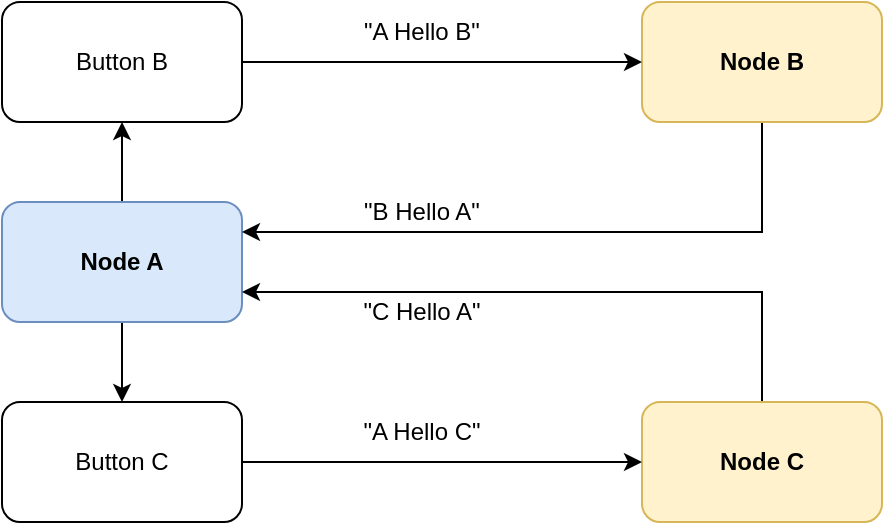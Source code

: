 <mxfile version="26.2.14">
  <diagram name="Page-1" id="ZQJqmeM5jJinDlFDusf7">
    <mxGraphModel dx="910" dy="468" grid="1" gridSize="10" guides="1" tooltips="1" connect="1" arrows="1" fold="1" page="1" pageScale="1" pageWidth="850" pageHeight="1100" math="0" shadow="0">
      <root>
        <mxCell id="0" />
        <mxCell id="1" parent="0" />
        <mxCell id="sBpol9-qq63Yt6XE-VIS-6" value="" style="edgeStyle=orthogonalEdgeStyle;rounded=0;orthogonalLoop=1;jettySize=auto;html=1;" edge="1" parent="1" source="sBpol9-qq63Yt6XE-VIS-1" target="sBpol9-qq63Yt6XE-VIS-4">
          <mxGeometry relative="1" as="geometry" />
        </mxCell>
        <mxCell id="sBpol9-qq63Yt6XE-VIS-7" value="" style="edgeStyle=orthogonalEdgeStyle;rounded=0;orthogonalLoop=1;jettySize=auto;html=1;" edge="1" parent="1" source="sBpol9-qq63Yt6XE-VIS-1" target="sBpol9-qq63Yt6XE-VIS-5">
          <mxGeometry relative="1" as="geometry" />
        </mxCell>
        <mxCell id="sBpol9-qq63Yt6XE-VIS-1" value="Node A" style="rounded=1;whiteSpace=wrap;html=1;fillColor=#dae8fc;strokeColor=#6c8ebf;fontStyle=1" vertex="1" parent="1">
          <mxGeometry x="80" y="200" width="120" height="60" as="geometry" />
        </mxCell>
        <mxCell id="sBpol9-qq63Yt6XE-VIS-12" style="edgeStyle=orthogonalEdgeStyle;rounded=0;orthogonalLoop=1;jettySize=auto;html=1;entryX=1;entryY=0.25;entryDx=0;entryDy=0;" edge="1" parent="1" source="sBpol9-qq63Yt6XE-VIS-2" target="sBpol9-qq63Yt6XE-VIS-1">
          <mxGeometry relative="1" as="geometry">
            <Array as="points">
              <mxPoint x="460" y="215" />
            </Array>
          </mxGeometry>
        </mxCell>
        <mxCell id="sBpol9-qq63Yt6XE-VIS-2" value="Node B" style="rounded=1;whiteSpace=wrap;html=1;fillColor=#fff2cc;strokeColor=#d6b656;fontStyle=1" vertex="1" parent="1">
          <mxGeometry x="400" y="100" width="120" height="60" as="geometry" />
        </mxCell>
        <mxCell id="sBpol9-qq63Yt6XE-VIS-13" style="edgeStyle=orthogonalEdgeStyle;rounded=0;orthogonalLoop=1;jettySize=auto;html=1;entryX=1;entryY=0.75;entryDx=0;entryDy=0;" edge="1" parent="1" source="sBpol9-qq63Yt6XE-VIS-3" target="sBpol9-qq63Yt6XE-VIS-1">
          <mxGeometry relative="1" as="geometry">
            <Array as="points">
              <mxPoint x="460" y="245" />
            </Array>
          </mxGeometry>
        </mxCell>
        <mxCell id="sBpol9-qq63Yt6XE-VIS-3" value="Node C" style="rounded=1;whiteSpace=wrap;html=1;fillColor=#fff2cc;strokeColor=#d6b656;fontStyle=1" vertex="1" parent="1">
          <mxGeometry x="400" y="300" width="120" height="60" as="geometry" />
        </mxCell>
        <mxCell id="sBpol9-qq63Yt6XE-VIS-9" style="edgeStyle=orthogonalEdgeStyle;rounded=0;orthogonalLoop=1;jettySize=auto;html=1;entryX=0;entryY=0.5;entryDx=0;entryDy=0;" edge="1" parent="1" source="sBpol9-qq63Yt6XE-VIS-4" target="sBpol9-qq63Yt6XE-VIS-2">
          <mxGeometry relative="1" as="geometry" />
        </mxCell>
        <mxCell id="sBpol9-qq63Yt6XE-VIS-4" value="Button B" style="rounded=1;whiteSpace=wrap;html=1;" vertex="1" parent="1">
          <mxGeometry x="80" y="100" width="120" height="60" as="geometry" />
        </mxCell>
        <mxCell id="sBpol9-qq63Yt6XE-VIS-8" style="edgeStyle=orthogonalEdgeStyle;rounded=0;orthogonalLoop=1;jettySize=auto;html=1;entryX=0;entryY=0.5;entryDx=0;entryDy=0;" edge="1" parent="1" source="sBpol9-qq63Yt6XE-VIS-5" target="sBpol9-qq63Yt6XE-VIS-3">
          <mxGeometry relative="1" as="geometry" />
        </mxCell>
        <mxCell id="sBpol9-qq63Yt6XE-VIS-5" value="Button C" style="rounded=1;whiteSpace=wrap;html=1;" vertex="1" parent="1">
          <mxGeometry x="80" y="300" width="120" height="60" as="geometry" />
        </mxCell>
        <mxCell id="sBpol9-qq63Yt6XE-VIS-10" value="&quot;A Hello B&quot;" style="text;html=1;align=center;verticalAlign=middle;whiteSpace=wrap;rounded=0;" vertex="1" parent="1">
          <mxGeometry x="260" y="100" width="60" height="30" as="geometry" />
        </mxCell>
        <mxCell id="sBpol9-qq63Yt6XE-VIS-11" value="&quot;A Hello C&quot;" style="text;html=1;align=center;verticalAlign=middle;whiteSpace=wrap;rounded=0;" vertex="1" parent="1">
          <mxGeometry x="250" y="300" width="80" height="30" as="geometry" />
        </mxCell>
        <mxCell id="sBpol9-qq63Yt6XE-VIS-14" value="&quot;B Hello A&quot;" style="text;html=1;align=center;verticalAlign=middle;whiteSpace=wrap;rounded=0;" vertex="1" parent="1">
          <mxGeometry x="260" y="190" width="60" height="30" as="geometry" />
        </mxCell>
        <mxCell id="sBpol9-qq63Yt6XE-VIS-15" value="&quot;C Hello A&quot;" style="text;html=1;align=center;verticalAlign=middle;whiteSpace=wrap;rounded=0;" vertex="1" parent="1">
          <mxGeometry x="255" y="240" width="70" height="30" as="geometry" />
        </mxCell>
      </root>
    </mxGraphModel>
  </diagram>
</mxfile>
